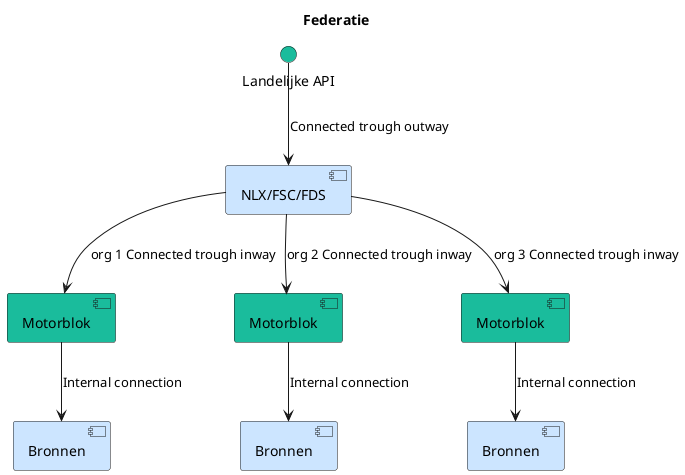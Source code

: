 @startuml
title Federatie

' User Interface Component
interface "Landelijke API" as Api #1abc9c

' Backend Components
component "NLX/FSC/FDS" as NLX #cce5ff
component "Motorblok" as Org1 #1abc9c
component "Motorblok" as Org2 #1abc9c
component "Motorblok" as Org3 #1abc9c
component "Bronnen" as BronnenOrg1 #cce5ff
component "Bronnen" as BronnenOrg2 #cce5ff
component "Bronnen" as BronnenOrg3 #cce5ff

' Relationships
Api -down-> NLX : Connected trough outway
NLX -down-> Org1 : org 1 Connected trough inway
NLX -down-> Org2 : org 2 Connected trough inway
NLX -down-> Org3 : org 3 Connected trough inway
Org1 -down-> BronnenOrg1 : Internal connection
Org2 -down-> BronnenOrg2 : Internal connection
Org3 -down-> BronnenOrg3 : Internal connection

@enduml